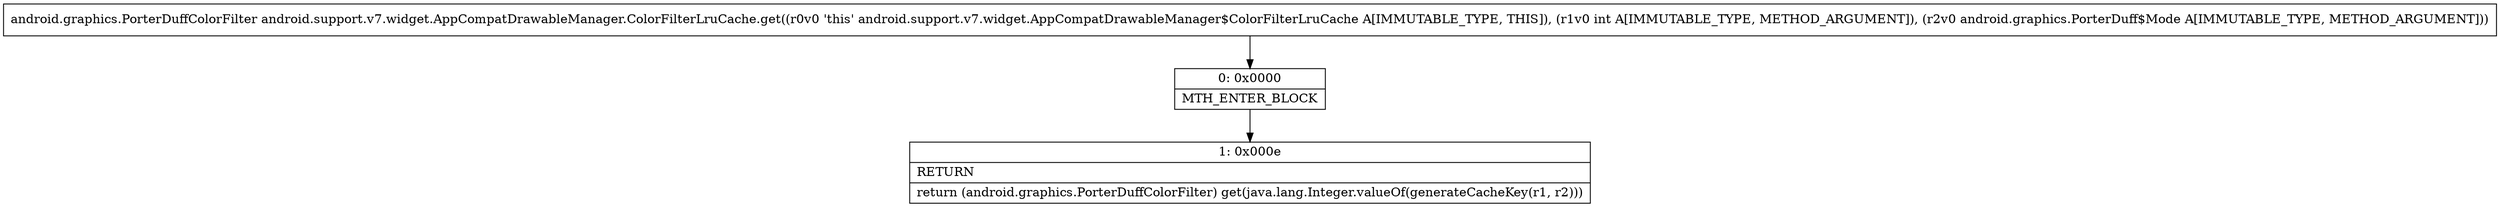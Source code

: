 digraph "CFG forandroid.support.v7.widget.AppCompatDrawableManager.ColorFilterLruCache.get(ILandroid\/graphics\/PorterDuff$Mode;)Landroid\/graphics\/PorterDuffColorFilter;" {
Node_0 [shape=record,label="{0\:\ 0x0000|MTH_ENTER_BLOCK\l}"];
Node_1 [shape=record,label="{1\:\ 0x000e|RETURN\l|return (android.graphics.PorterDuffColorFilter) get(java.lang.Integer.valueOf(generateCacheKey(r1, r2)))\l}"];
MethodNode[shape=record,label="{android.graphics.PorterDuffColorFilter android.support.v7.widget.AppCompatDrawableManager.ColorFilterLruCache.get((r0v0 'this' android.support.v7.widget.AppCompatDrawableManager$ColorFilterLruCache A[IMMUTABLE_TYPE, THIS]), (r1v0 int A[IMMUTABLE_TYPE, METHOD_ARGUMENT]), (r2v0 android.graphics.PorterDuff$Mode A[IMMUTABLE_TYPE, METHOD_ARGUMENT])) }"];
MethodNode -> Node_0;
Node_0 -> Node_1;
}

